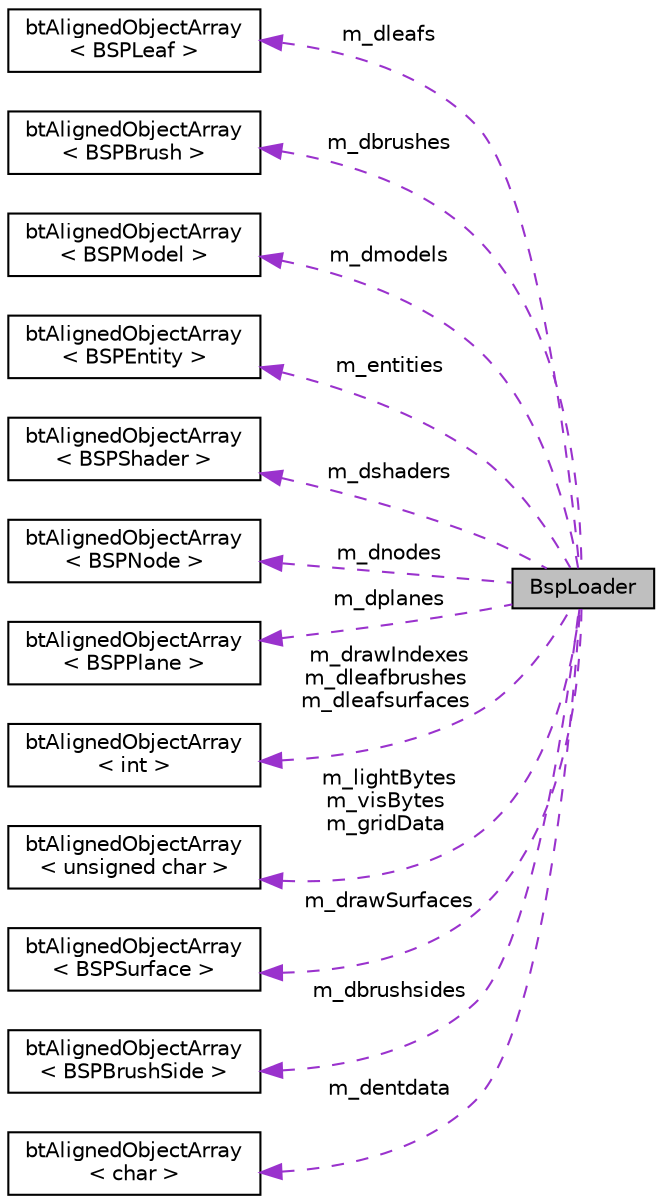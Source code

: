 digraph "BspLoader"
{
  edge [fontname="Helvetica",fontsize="10",labelfontname="Helvetica",labelfontsize="10"];
  node [fontname="Helvetica",fontsize="10",shape=record];
  rankdir="LR";
  Node1 [label="BspLoader",height=0.2,width=0.4,color="black", fillcolor="grey75", style="filled", fontcolor="black"];
  Node2 -> Node1 [dir="back",color="darkorchid3",fontsize="10",style="dashed",label=" m_dleafs" ,fontname="Helvetica"];
  Node2 [label="btAlignedObjectArray\l\< BSPLeaf \>",height=0.2,width=0.4,color="black", fillcolor="white", style="filled",URL="$classbt_aligned_object_array.html"];
  Node3 -> Node1 [dir="back",color="darkorchid3",fontsize="10",style="dashed",label=" m_dbrushes" ,fontname="Helvetica"];
  Node3 [label="btAlignedObjectArray\l\< BSPBrush \>",height=0.2,width=0.4,color="black", fillcolor="white", style="filled",URL="$classbt_aligned_object_array.html"];
  Node4 -> Node1 [dir="back",color="darkorchid3",fontsize="10",style="dashed",label=" m_dmodels" ,fontname="Helvetica"];
  Node4 [label="btAlignedObjectArray\l\< BSPModel \>",height=0.2,width=0.4,color="black", fillcolor="white", style="filled",URL="$classbt_aligned_object_array.html"];
  Node5 -> Node1 [dir="back",color="darkorchid3",fontsize="10",style="dashed",label=" m_entities" ,fontname="Helvetica"];
  Node5 [label="btAlignedObjectArray\l\< BSPEntity \>",height=0.2,width=0.4,color="black", fillcolor="white", style="filled",URL="$classbt_aligned_object_array.html"];
  Node6 -> Node1 [dir="back",color="darkorchid3",fontsize="10",style="dashed",label=" m_dshaders" ,fontname="Helvetica"];
  Node6 [label="btAlignedObjectArray\l\< BSPShader \>",height=0.2,width=0.4,color="black", fillcolor="white", style="filled",URL="$classbt_aligned_object_array.html"];
  Node7 -> Node1 [dir="back",color="darkorchid3",fontsize="10",style="dashed",label=" m_dnodes" ,fontname="Helvetica"];
  Node7 [label="btAlignedObjectArray\l\< BSPNode \>",height=0.2,width=0.4,color="black", fillcolor="white", style="filled",URL="$classbt_aligned_object_array.html"];
  Node8 -> Node1 [dir="back",color="darkorchid3",fontsize="10",style="dashed",label=" m_dplanes" ,fontname="Helvetica"];
  Node8 [label="btAlignedObjectArray\l\< BSPPlane \>",height=0.2,width=0.4,color="black", fillcolor="white", style="filled",URL="$classbt_aligned_object_array.html"];
  Node9 -> Node1 [dir="back",color="darkorchid3",fontsize="10",style="dashed",label=" m_drawIndexes\nm_dleafbrushes\nm_dleafsurfaces" ,fontname="Helvetica"];
  Node9 [label="btAlignedObjectArray\l\< int \>",height=0.2,width=0.4,color="black", fillcolor="white", style="filled",URL="$classbt_aligned_object_array.html"];
  Node10 -> Node1 [dir="back",color="darkorchid3",fontsize="10",style="dashed",label=" m_lightBytes\nm_visBytes\nm_gridData" ,fontname="Helvetica"];
  Node10 [label="btAlignedObjectArray\l\< unsigned char \>",height=0.2,width=0.4,color="black", fillcolor="white", style="filled",URL="$classbt_aligned_object_array.html"];
  Node11 -> Node1 [dir="back",color="darkorchid3",fontsize="10",style="dashed",label=" m_drawSurfaces" ,fontname="Helvetica"];
  Node11 [label="btAlignedObjectArray\l\< BSPSurface \>",height=0.2,width=0.4,color="black", fillcolor="white", style="filled",URL="$classbt_aligned_object_array.html"];
  Node12 -> Node1 [dir="back",color="darkorchid3",fontsize="10",style="dashed",label=" m_dbrushsides" ,fontname="Helvetica"];
  Node12 [label="btAlignedObjectArray\l\< BSPBrushSide \>",height=0.2,width=0.4,color="black", fillcolor="white", style="filled",URL="$classbt_aligned_object_array.html"];
  Node13 -> Node1 [dir="back",color="darkorchid3",fontsize="10",style="dashed",label=" m_dentdata" ,fontname="Helvetica"];
  Node13 [label="btAlignedObjectArray\l\< char \>",height=0.2,width=0.4,color="black", fillcolor="white", style="filled",URL="$classbt_aligned_object_array.html"];
}
